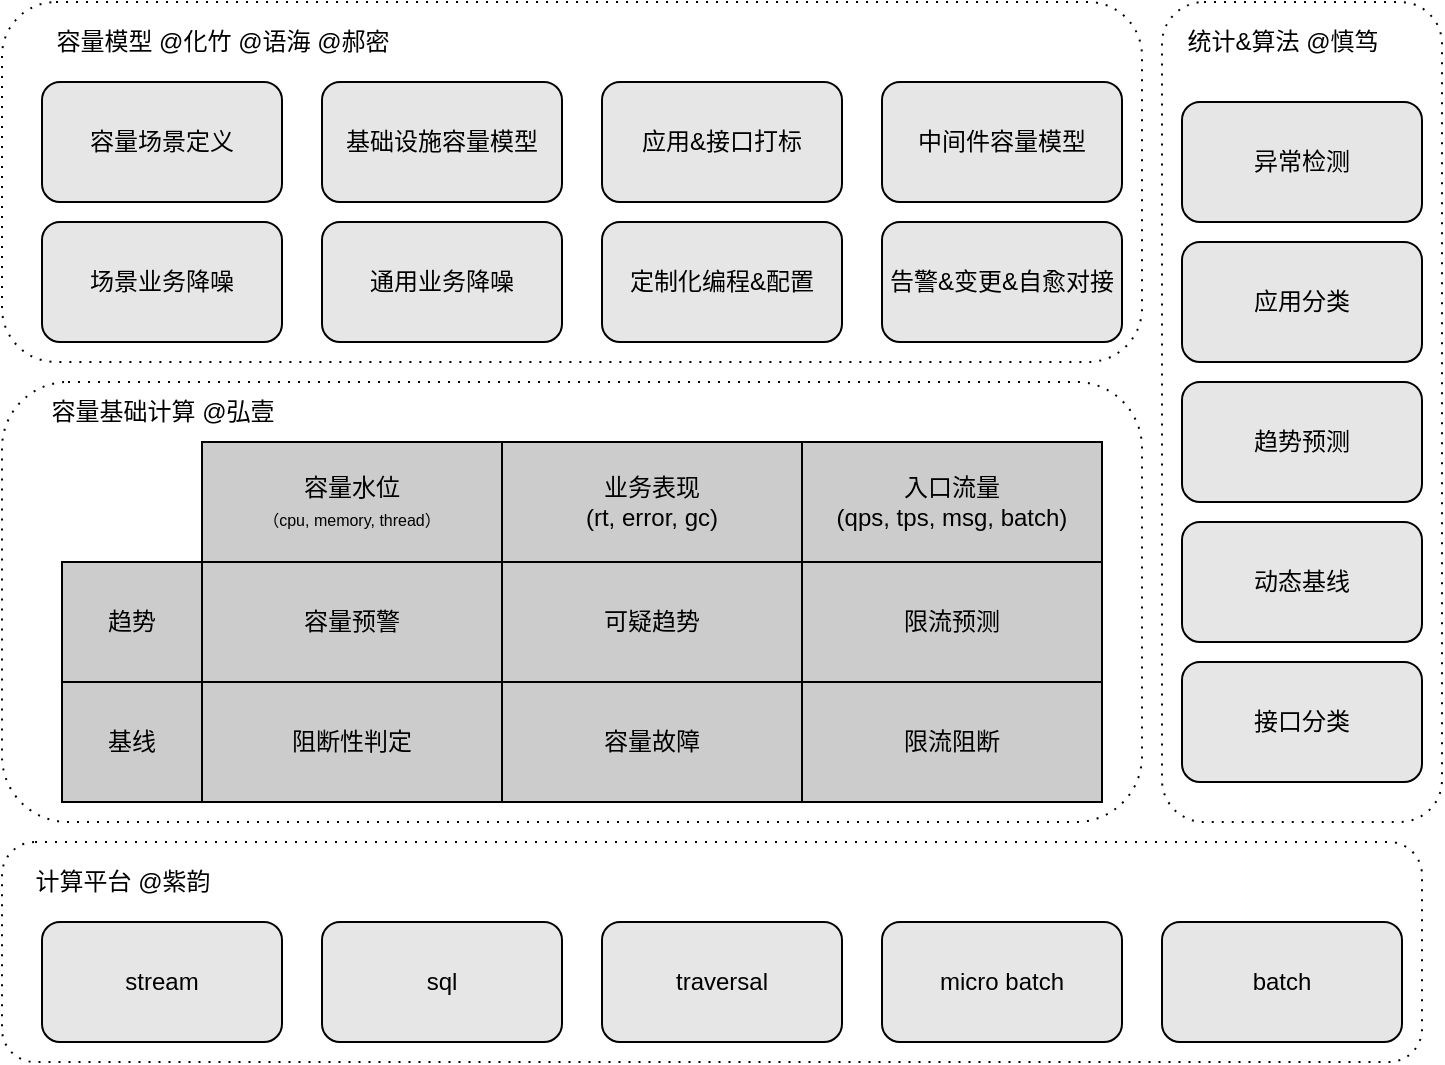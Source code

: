 <mxfile version="12.9.3" type="github">
  <diagram id="5c4m7T-VgIqLNZ7AyEJ4" name="Page-1">
    <mxGraphModel dx="1426" dy="650" grid="1" gridSize="10" guides="1" tooltips="1" connect="1" arrows="1" fold="1" page="1" pageScale="1" pageWidth="827" pageHeight="1169" math="0" shadow="0">
      <root>
        <mxCell id="0" />
        <mxCell id="1" parent="0" />
        <mxCell id="WGc6fx1Jrv9fgFzFm3df-48" value="" style="shape=ext;rounded=1;html=1;whiteSpace=wrap;dashed=1;dashPattern=1 4;" parent="1" vertex="1">
          <mxGeometry x="80" y="90" width="570" height="180" as="geometry" />
        </mxCell>
        <mxCell id="WGc6fx1Jrv9fgFzFm3df-42" value="" style="shape=ext;rounded=1;html=1;whiteSpace=wrap;dashed=1;dashPattern=1 4;" parent="1" vertex="1">
          <mxGeometry x="80" y="280" width="570" height="220" as="geometry" />
        </mxCell>
        <mxCell id="WGc6fx1Jrv9fgFzFm3df-40" value="" style="shape=ext;rounded=1;html=1;whiteSpace=wrap;dashed=1;dashPattern=1 4;" parent="1" vertex="1">
          <mxGeometry x="660" y="90" width="140" height="410" as="geometry" />
        </mxCell>
        <mxCell id="WGc6fx1Jrv9fgFzFm3df-22" value="" style="shape=ext;rounded=1;html=1;whiteSpace=wrap;dashed=1;dashPattern=1 4;" parent="1" vertex="1">
          <mxGeometry x="80" y="510" width="710" height="110" as="geometry" />
        </mxCell>
        <mxCell id="WGc6fx1Jrv9fgFzFm3df-1" value="基础设施容量模型" style="rounded=1;whiteSpace=wrap;html=1;fillColor=#E6E6E6;" parent="1" vertex="1">
          <mxGeometry x="240" y="130" width="120" height="60" as="geometry" />
        </mxCell>
        <mxCell id="WGc6fx1Jrv9fgFzFm3df-2" value="&lt;span style=&quot;white-space: normal&quot;&gt;应用&amp;amp;接口打标&lt;/span&gt;" style="rounded=1;whiteSpace=wrap;html=1;fillColor=#E6E6E6;" parent="1" vertex="1">
          <mxGeometry x="380" y="130" width="120" height="60" as="geometry" />
        </mxCell>
        <mxCell id="WGc6fx1Jrv9fgFzFm3df-4" value="中间件容量模型" style="rounded=1;whiteSpace=wrap;html=1;fillColor=#E6E6E6;" parent="1" vertex="1">
          <mxGeometry x="520" y="130" width="120" height="60" as="geometry" />
        </mxCell>
        <mxCell id="WGc6fx1Jrv9fgFzFm3df-5" value="定制化编程&amp;amp;配置" style="rounded=1;whiteSpace=wrap;html=1;fillColor=#E6E6E6;" parent="1" vertex="1">
          <mxGeometry x="380" y="200" width="120" height="60" as="geometry" />
        </mxCell>
        <mxCell id="WGc6fx1Jrv9fgFzFm3df-6" value="告警&amp;amp;变更&amp;amp;自愈对接" style="rounded=1;whiteSpace=wrap;html=1;fillColor=#E6E6E6;" parent="1" vertex="1">
          <mxGeometry x="520" y="200" width="120" height="60" as="geometry" />
        </mxCell>
        <mxCell id="WGc6fx1Jrv9fgFzFm3df-8" value="容量水位&lt;br&gt;&lt;font style=&quot;font-size: 8px&quot;&gt;（cpu, memory, thread）&lt;/font&gt;" style="rounded=0;whiteSpace=wrap;html=1;fillColor=#CCCCCC;" parent="1" vertex="1">
          <mxGeometry x="180" y="310" width="150" height="60" as="geometry" />
        </mxCell>
        <mxCell id="WGc6fx1Jrv9fgFzFm3df-9" value="业务表现&lt;br&gt;(rt, error, gc)" style="rounded=0;whiteSpace=wrap;html=1;fillColor=#CCCCCC;" parent="1" vertex="1">
          <mxGeometry x="330" y="310" width="150" height="60" as="geometry" />
        </mxCell>
        <mxCell id="WGc6fx1Jrv9fgFzFm3df-10" value="入口流量&lt;br&gt;(qps, tps, msg, batch)" style="rounded=0;whiteSpace=wrap;html=1;fillColor=#CCCCCC;" parent="1" vertex="1">
          <mxGeometry x="480" y="310" width="150" height="60" as="geometry" />
        </mxCell>
        <mxCell id="WGc6fx1Jrv9fgFzFm3df-11" value="趋势" style="rounded=0;whiteSpace=wrap;html=1;fillColor=#CCCCCC;" parent="1" vertex="1">
          <mxGeometry x="110" y="370" width="70" height="60" as="geometry" />
        </mxCell>
        <mxCell id="WGc6fx1Jrv9fgFzFm3df-12" value="容量预警" style="rounded=0;whiteSpace=wrap;html=1;fillColor=#CCCCCC;" parent="1" vertex="1">
          <mxGeometry x="180" y="370" width="150" height="60" as="geometry" />
        </mxCell>
        <mxCell id="WGc6fx1Jrv9fgFzFm3df-15" value="基线" style="rounded=0;whiteSpace=wrap;html=1;fillColor=#CCCCCC;" parent="1" vertex="1">
          <mxGeometry x="110" y="430" width="70" height="60" as="geometry" />
        </mxCell>
        <mxCell id="WGc6fx1Jrv9fgFzFm3df-20" value="趋势预测" style="rounded=1;whiteSpace=wrap;html=1;fillColor=#E6E6E6;" parent="1" vertex="1">
          <mxGeometry x="670" y="280" width="120" height="60" as="geometry" />
        </mxCell>
        <mxCell id="WGc6fx1Jrv9fgFzFm3df-21" value="动态基线" style="rounded=1;whiteSpace=wrap;html=1;fillColor=#E6E6E6;" parent="1" vertex="1">
          <mxGeometry x="670" y="350" width="120" height="60" as="geometry" />
        </mxCell>
        <mxCell id="WGc6fx1Jrv9fgFzFm3df-23" value="stream" style="rounded=1;whiteSpace=wrap;html=1;fillColor=#E6E6E6;" parent="1" vertex="1">
          <mxGeometry x="100" y="550" width="120" height="60" as="geometry" />
        </mxCell>
        <mxCell id="WGc6fx1Jrv9fgFzFm3df-29" value="sql" style="rounded=1;whiteSpace=wrap;html=1;fillColor=#E6E6E6;" parent="1" vertex="1">
          <mxGeometry x="240" y="550" width="120" height="60" as="geometry" />
        </mxCell>
        <mxCell id="WGc6fx1Jrv9fgFzFm3df-30" value="traversal" style="rounded=1;whiteSpace=wrap;html=1;fillColor=#E6E6E6;" parent="1" vertex="1">
          <mxGeometry x="380" y="550" width="120" height="60" as="geometry" />
        </mxCell>
        <mxCell id="WGc6fx1Jrv9fgFzFm3df-31" value="micro batch" style="rounded=1;whiteSpace=wrap;html=1;fillColor=#E6E6E6;" parent="1" vertex="1">
          <mxGeometry x="520" y="550" width="120" height="60" as="geometry" />
        </mxCell>
        <mxCell id="WGc6fx1Jrv9fgFzFm3df-33" value="batch" style="rounded=1;whiteSpace=wrap;html=1;fillColor=#E6E6E6;" parent="1" vertex="1">
          <mxGeometry x="660" y="550" width="120" height="60" as="geometry" />
        </mxCell>
        <mxCell id="WGc6fx1Jrv9fgFzFm3df-34" value="可疑趋势" style="rounded=0;whiteSpace=wrap;html=1;fillColor=#CCCCCC;" parent="1" vertex="1">
          <mxGeometry x="330" y="370" width="150" height="60" as="geometry" />
        </mxCell>
        <mxCell id="WGc6fx1Jrv9fgFzFm3df-35" value="限流预测" style="rounded=0;whiteSpace=wrap;html=1;fillColor=#CCCCCC;" parent="1" vertex="1">
          <mxGeometry x="480" y="370" width="150" height="60" as="geometry" />
        </mxCell>
        <mxCell id="WGc6fx1Jrv9fgFzFm3df-36" value="阻断性判定" style="rounded=0;whiteSpace=wrap;html=1;fillColor=#CCCCCC;" parent="1" vertex="1">
          <mxGeometry x="180" y="430" width="150" height="60" as="geometry" />
        </mxCell>
        <mxCell id="WGc6fx1Jrv9fgFzFm3df-37" value="容量故障" style="rounded=0;whiteSpace=wrap;html=1;fillColor=#CCCCCC;" parent="1" vertex="1">
          <mxGeometry x="330" y="430" width="150" height="60" as="geometry" />
        </mxCell>
        <mxCell id="WGc6fx1Jrv9fgFzFm3df-38" value="限流阻断" style="rounded=0;whiteSpace=wrap;html=1;fillColor=#CCCCCC;" parent="1" vertex="1">
          <mxGeometry x="480" y="430" width="150" height="60" as="geometry" />
        </mxCell>
        <mxCell id="WGc6fx1Jrv9fgFzFm3df-39" value="计算平台 @紫韵" style="text;html=1;align=center;verticalAlign=middle;resizable=0;points=[];autosize=1;" parent="1" vertex="1">
          <mxGeometry x="90" y="520" width="100" height="20" as="geometry" />
        </mxCell>
        <mxCell id="WGc6fx1Jrv9fgFzFm3df-41" value="统计&amp;amp;算法 @慎笃" style="text;html=1;align=center;verticalAlign=middle;resizable=0;points=[];autosize=1;" parent="1" vertex="1">
          <mxGeometry x="665" y="100" width="110" height="20" as="geometry" />
        </mxCell>
        <mxCell id="WGc6fx1Jrv9fgFzFm3df-43" value="容量基础计算 @弘壹" style="text;html=1;align=center;verticalAlign=middle;resizable=0;points=[];autosize=1;" parent="1" vertex="1">
          <mxGeometry x="95" y="285" width="130" height="20" as="geometry" />
        </mxCell>
        <mxCell id="WGc6fx1Jrv9fgFzFm3df-44" value="应用分类" style="rounded=1;whiteSpace=wrap;html=1;fillColor=#E6E6E6;" parent="1" vertex="1">
          <mxGeometry x="670" y="210" width="120" height="60" as="geometry" />
        </mxCell>
        <mxCell id="WGc6fx1Jrv9fgFzFm3df-45" value="异常检测" style="rounded=1;whiteSpace=wrap;html=1;fillColor=#E6E6E6;" parent="1" vertex="1">
          <mxGeometry x="670" y="140" width="120" height="60" as="geometry" />
        </mxCell>
        <mxCell id="WGc6fx1Jrv9fgFzFm3df-47" value="&lt;span style=&quot;white-space: normal&quot;&gt;通用业务降噪&lt;/span&gt;" style="rounded=1;whiteSpace=wrap;html=1;fillColor=#E6E6E6;" parent="1" vertex="1">
          <mxGeometry x="240" y="200" width="120" height="60" as="geometry" />
        </mxCell>
        <mxCell id="WGc6fx1Jrv9fgFzFm3df-49" value="容量场景定义" style="rounded=1;whiteSpace=wrap;html=1;fillColor=#E6E6E6;" parent="1" vertex="1">
          <mxGeometry x="100" y="130" width="120" height="60" as="geometry" />
        </mxCell>
        <mxCell id="WGc6fx1Jrv9fgFzFm3df-50" value="场景业务降噪" style="rounded=1;whiteSpace=wrap;html=1;fillColor=#E6E6E6;" parent="1" vertex="1">
          <mxGeometry x="100" y="200" width="120" height="60" as="geometry" />
        </mxCell>
        <mxCell id="WGc6fx1Jrv9fgFzFm3df-51" value="容量模型 @化竹 @语海 @郝密" style="text;html=1;align=center;verticalAlign=middle;resizable=0;points=[];autosize=1;" parent="1" vertex="1">
          <mxGeometry x="100" y="100" width="180" height="20" as="geometry" />
        </mxCell>
        <mxCell id="WGc6fx1Jrv9fgFzFm3df-52" value="接口分类" style="rounded=1;whiteSpace=wrap;html=1;fillColor=#E6E6E6;" parent="1" vertex="1">
          <mxGeometry x="670" y="420" width="120" height="60" as="geometry" />
        </mxCell>
      </root>
    </mxGraphModel>
  </diagram>
</mxfile>
